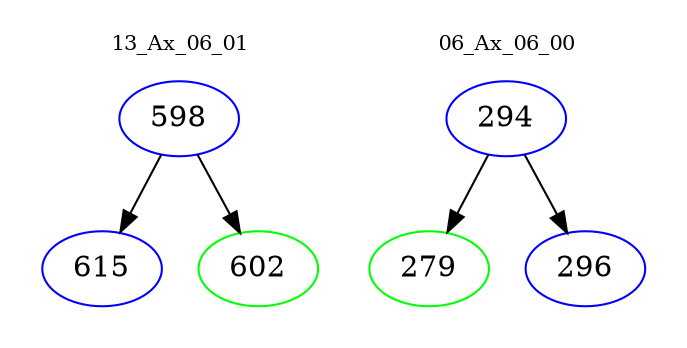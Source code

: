 digraph{
subgraph cluster_0 {
color = white
label = "13_Ax_06_01";
fontsize=10;
T0_598 [label="598", color="blue"]
T0_598 -> T0_615 [color="black"]
T0_615 [label="615", color="blue"]
T0_598 -> T0_602 [color="black"]
T0_602 [label="602", color="green"]
}
subgraph cluster_1 {
color = white
label = "06_Ax_06_00";
fontsize=10;
T1_294 [label="294", color="blue"]
T1_294 -> T1_279 [color="black"]
T1_279 [label="279", color="green"]
T1_294 -> T1_296 [color="black"]
T1_296 [label="296", color="blue"]
}
}
